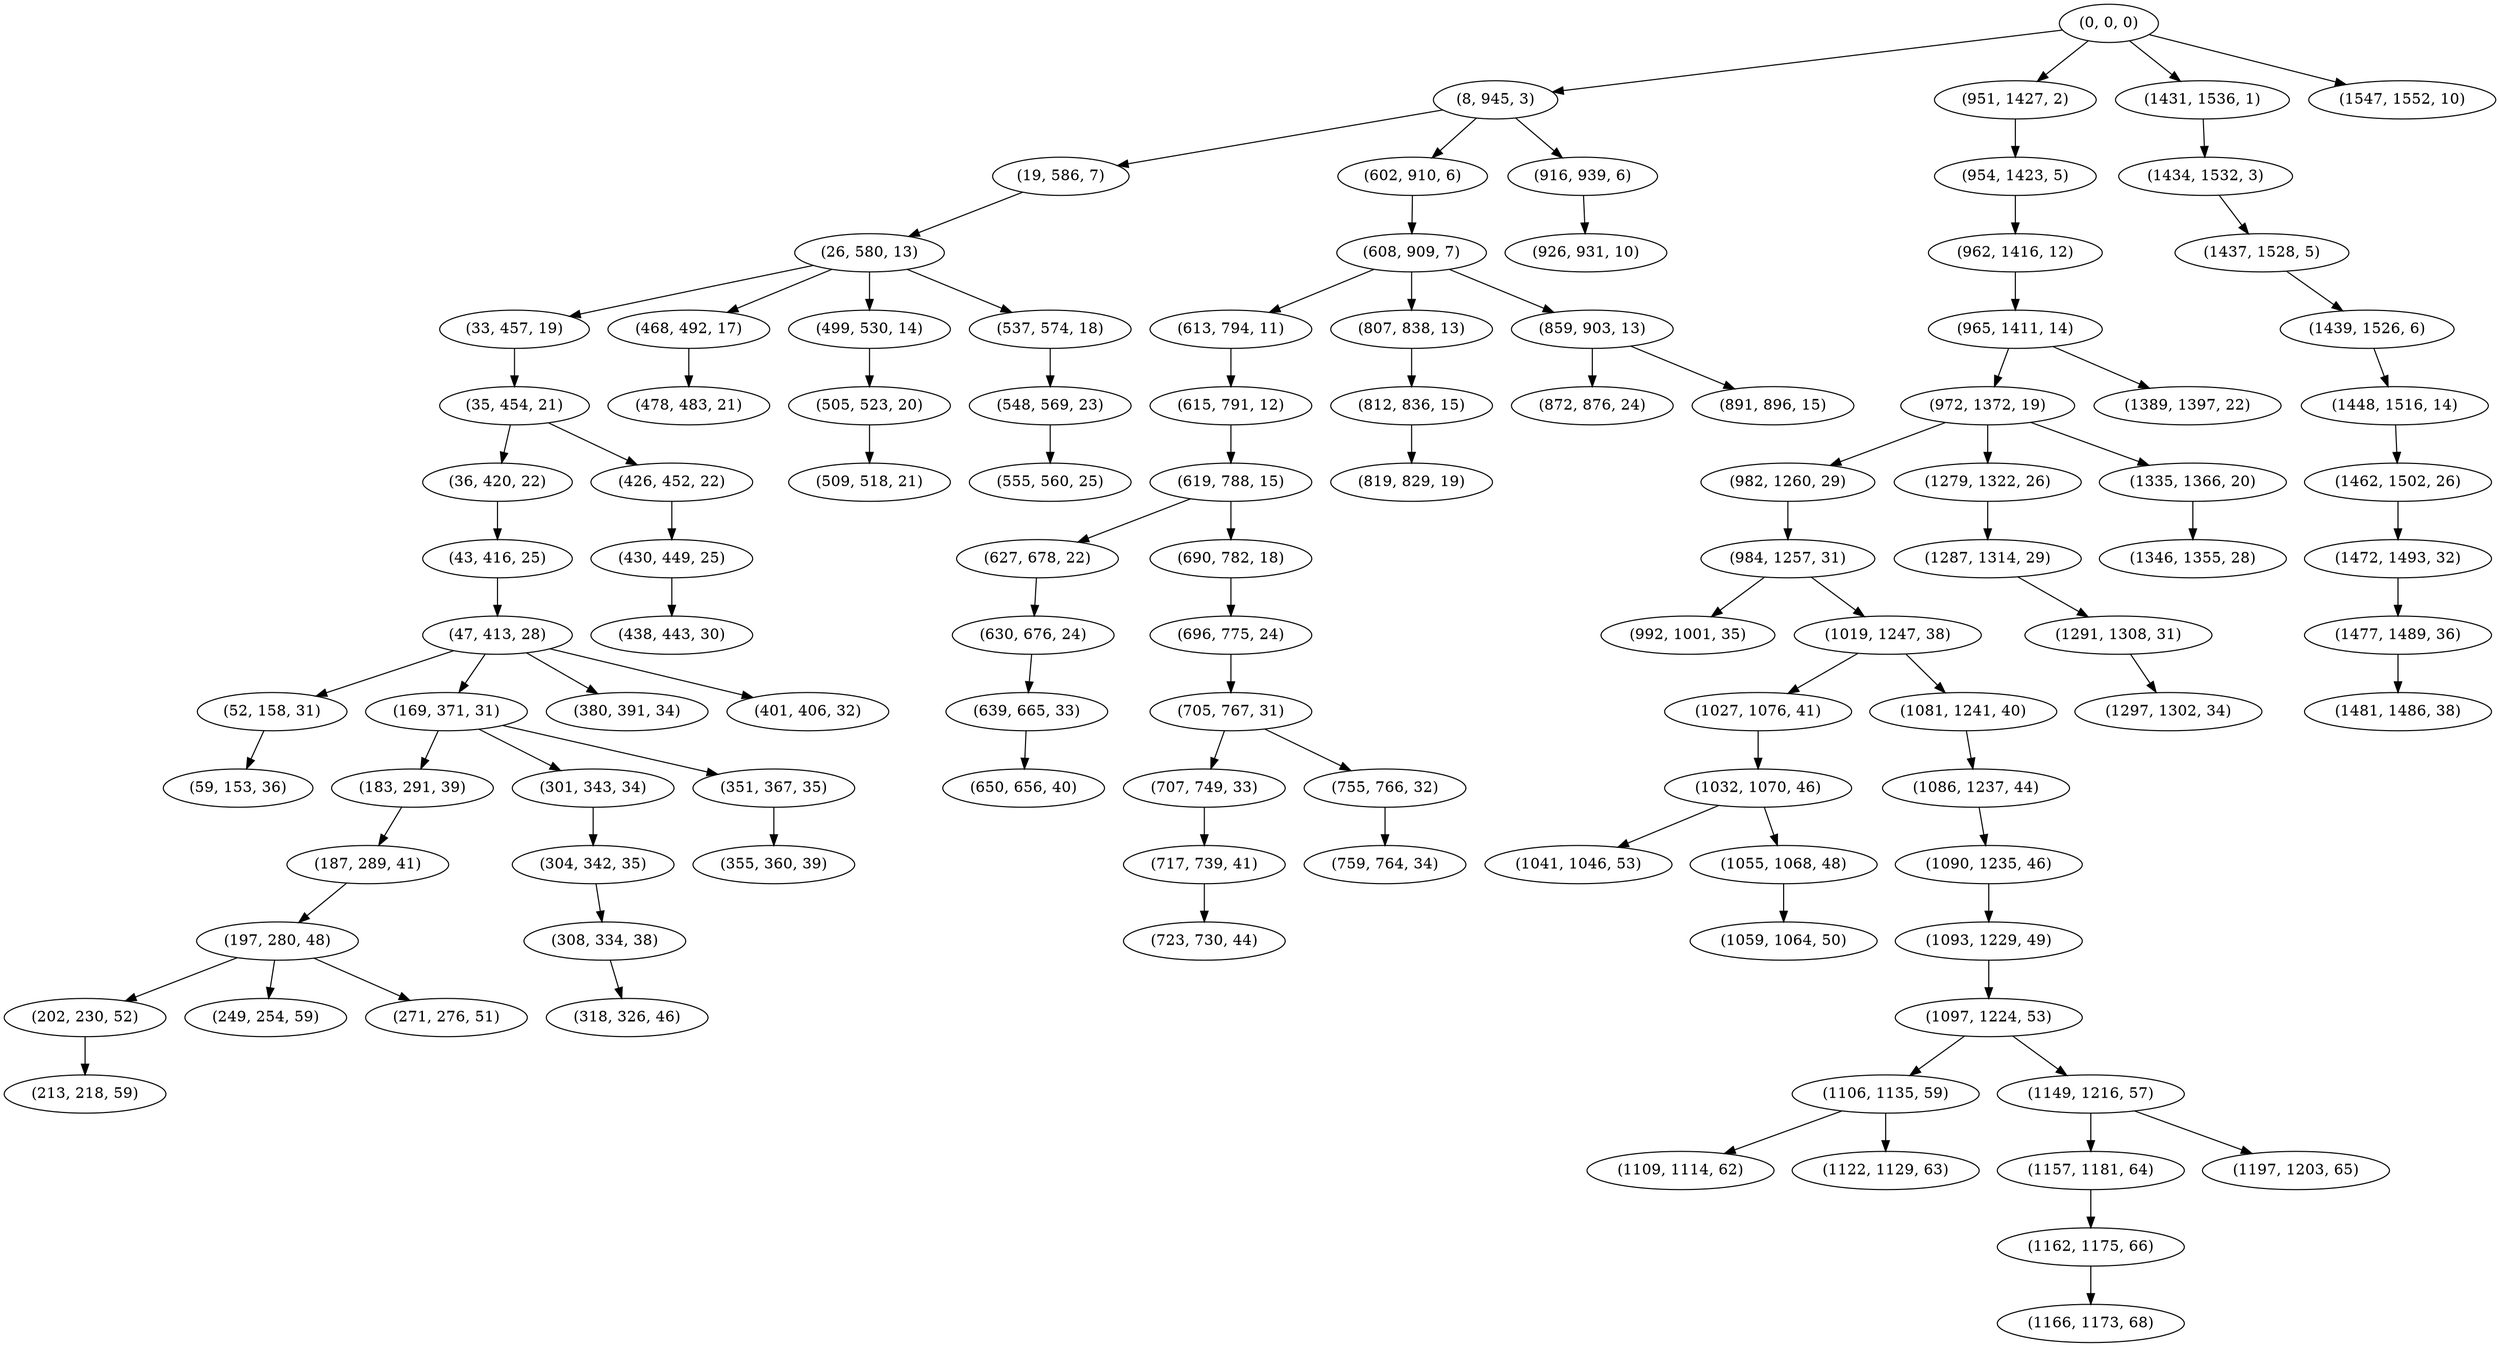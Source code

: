digraph tree {
    "(0, 0, 0)";
    "(8, 945, 3)";
    "(19, 586, 7)";
    "(26, 580, 13)";
    "(33, 457, 19)";
    "(35, 454, 21)";
    "(36, 420, 22)";
    "(43, 416, 25)";
    "(47, 413, 28)";
    "(52, 158, 31)";
    "(59, 153, 36)";
    "(169, 371, 31)";
    "(183, 291, 39)";
    "(187, 289, 41)";
    "(197, 280, 48)";
    "(202, 230, 52)";
    "(213, 218, 59)";
    "(249, 254, 59)";
    "(271, 276, 51)";
    "(301, 343, 34)";
    "(304, 342, 35)";
    "(308, 334, 38)";
    "(318, 326, 46)";
    "(351, 367, 35)";
    "(355, 360, 39)";
    "(380, 391, 34)";
    "(401, 406, 32)";
    "(426, 452, 22)";
    "(430, 449, 25)";
    "(438, 443, 30)";
    "(468, 492, 17)";
    "(478, 483, 21)";
    "(499, 530, 14)";
    "(505, 523, 20)";
    "(509, 518, 21)";
    "(537, 574, 18)";
    "(548, 569, 23)";
    "(555, 560, 25)";
    "(602, 910, 6)";
    "(608, 909, 7)";
    "(613, 794, 11)";
    "(615, 791, 12)";
    "(619, 788, 15)";
    "(627, 678, 22)";
    "(630, 676, 24)";
    "(639, 665, 33)";
    "(650, 656, 40)";
    "(690, 782, 18)";
    "(696, 775, 24)";
    "(705, 767, 31)";
    "(707, 749, 33)";
    "(717, 739, 41)";
    "(723, 730, 44)";
    "(755, 766, 32)";
    "(759, 764, 34)";
    "(807, 838, 13)";
    "(812, 836, 15)";
    "(819, 829, 19)";
    "(859, 903, 13)";
    "(872, 876, 24)";
    "(891, 896, 15)";
    "(916, 939, 6)";
    "(926, 931, 10)";
    "(951, 1427, 2)";
    "(954, 1423, 5)";
    "(962, 1416, 12)";
    "(965, 1411, 14)";
    "(972, 1372, 19)";
    "(982, 1260, 29)";
    "(984, 1257, 31)";
    "(992, 1001, 35)";
    "(1019, 1247, 38)";
    "(1027, 1076, 41)";
    "(1032, 1070, 46)";
    "(1041, 1046, 53)";
    "(1055, 1068, 48)";
    "(1059, 1064, 50)";
    "(1081, 1241, 40)";
    "(1086, 1237, 44)";
    "(1090, 1235, 46)";
    "(1093, 1229, 49)";
    "(1097, 1224, 53)";
    "(1106, 1135, 59)";
    "(1109, 1114, 62)";
    "(1122, 1129, 63)";
    "(1149, 1216, 57)";
    "(1157, 1181, 64)";
    "(1162, 1175, 66)";
    "(1166, 1173, 68)";
    "(1197, 1203, 65)";
    "(1279, 1322, 26)";
    "(1287, 1314, 29)";
    "(1291, 1308, 31)";
    "(1297, 1302, 34)";
    "(1335, 1366, 20)";
    "(1346, 1355, 28)";
    "(1389, 1397, 22)";
    "(1431, 1536, 1)";
    "(1434, 1532, 3)";
    "(1437, 1528, 5)";
    "(1439, 1526, 6)";
    "(1448, 1516, 14)";
    "(1462, 1502, 26)";
    "(1472, 1493, 32)";
    "(1477, 1489, 36)";
    "(1481, 1486, 38)";
    "(1547, 1552, 10)";
    "(0, 0, 0)" -> "(8, 945, 3)";
    "(0, 0, 0)" -> "(951, 1427, 2)";
    "(0, 0, 0)" -> "(1431, 1536, 1)";
    "(0, 0, 0)" -> "(1547, 1552, 10)";
    "(8, 945, 3)" -> "(19, 586, 7)";
    "(8, 945, 3)" -> "(602, 910, 6)";
    "(8, 945, 3)" -> "(916, 939, 6)";
    "(19, 586, 7)" -> "(26, 580, 13)";
    "(26, 580, 13)" -> "(33, 457, 19)";
    "(26, 580, 13)" -> "(468, 492, 17)";
    "(26, 580, 13)" -> "(499, 530, 14)";
    "(26, 580, 13)" -> "(537, 574, 18)";
    "(33, 457, 19)" -> "(35, 454, 21)";
    "(35, 454, 21)" -> "(36, 420, 22)";
    "(35, 454, 21)" -> "(426, 452, 22)";
    "(36, 420, 22)" -> "(43, 416, 25)";
    "(43, 416, 25)" -> "(47, 413, 28)";
    "(47, 413, 28)" -> "(52, 158, 31)";
    "(47, 413, 28)" -> "(169, 371, 31)";
    "(47, 413, 28)" -> "(380, 391, 34)";
    "(47, 413, 28)" -> "(401, 406, 32)";
    "(52, 158, 31)" -> "(59, 153, 36)";
    "(169, 371, 31)" -> "(183, 291, 39)";
    "(169, 371, 31)" -> "(301, 343, 34)";
    "(169, 371, 31)" -> "(351, 367, 35)";
    "(183, 291, 39)" -> "(187, 289, 41)";
    "(187, 289, 41)" -> "(197, 280, 48)";
    "(197, 280, 48)" -> "(202, 230, 52)";
    "(197, 280, 48)" -> "(249, 254, 59)";
    "(197, 280, 48)" -> "(271, 276, 51)";
    "(202, 230, 52)" -> "(213, 218, 59)";
    "(301, 343, 34)" -> "(304, 342, 35)";
    "(304, 342, 35)" -> "(308, 334, 38)";
    "(308, 334, 38)" -> "(318, 326, 46)";
    "(351, 367, 35)" -> "(355, 360, 39)";
    "(426, 452, 22)" -> "(430, 449, 25)";
    "(430, 449, 25)" -> "(438, 443, 30)";
    "(468, 492, 17)" -> "(478, 483, 21)";
    "(499, 530, 14)" -> "(505, 523, 20)";
    "(505, 523, 20)" -> "(509, 518, 21)";
    "(537, 574, 18)" -> "(548, 569, 23)";
    "(548, 569, 23)" -> "(555, 560, 25)";
    "(602, 910, 6)" -> "(608, 909, 7)";
    "(608, 909, 7)" -> "(613, 794, 11)";
    "(608, 909, 7)" -> "(807, 838, 13)";
    "(608, 909, 7)" -> "(859, 903, 13)";
    "(613, 794, 11)" -> "(615, 791, 12)";
    "(615, 791, 12)" -> "(619, 788, 15)";
    "(619, 788, 15)" -> "(627, 678, 22)";
    "(619, 788, 15)" -> "(690, 782, 18)";
    "(627, 678, 22)" -> "(630, 676, 24)";
    "(630, 676, 24)" -> "(639, 665, 33)";
    "(639, 665, 33)" -> "(650, 656, 40)";
    "(690, 782, 18)" -> "(696, 775, 24)";
    "(696, 775, 24)" -> "(705, 767, 31)";
    "(705, 767, 31)" -> "(707, 749, 33)";
    "(705, 767, 31)" -> "(755, 766, 32)";
    "(707, 749, 33)" -> "(717, 739, 41)";
    "(717, 739, 41)" -> "(723, 730, 44)";
    "(755, 766, 32)" -> "(759, 764, 34)";
    "(807, 838, 13)" -> "(812, 836, 15)";
    "(812, 836, 15)" -> "(819, 829, 19)";
    "(859, 903, 13)" -> "(872, 876, 24)";
    "(859, 903, 13)" -> "(891, 896, 15)";
    "(916, 939, 6)" -> "(926, 931, 10)";
    "(951, 1427, 2)" -> "(954, 1423, 5)";
    "(954, 1423, 5)" -> "(962, 1416, 12)";
    "(962, 1416, 12)" -> "(965, 1411, 14)";
    "(965, 1411, 14)" -> "(972, 1372, 19)";
    "(965, 1411, 14)" -> "(1389, 1397, 22)";
    "(972, 1372, 19)" -> "(982, 1260, 29)";
    "(972, 1372, 19)" -> "(1279, 1322, 26)";
    "(972, 1372, 19)" -> "(1335, 1366, 20)";
    "(982, 1260, 29)" -> "(984, 1257, 31)";
    "(984, 1257, 31)" -> "(992, 1001, 35)";
    "(984, 1257, 31)" -> "(1019, 1247, 38)";
    "(1019, 1247, 38)" -> "(1027, 1076, 41)";
    "(1019, 1247, 38)" -> "(1081, 1241, 40)";
    "(1027, 1076, 41)" -> "(1032, 1070, 46)";
    "(1032, 1070, 46)" -> "(1041, 1046, 53)";
    "(1032, 1070, 46)" -> "(1055, 1068, 48)";
    "(1055, 1068, 48)" -> "(1059, 1064, 50)";
    "(1081, 1241, 40)" -> "(1086, 1237, 44)";
    "(1086, 1237, 44)" -> "(1090, 1235, 46)";
    "(1090, 1235, 46)" -> "(1093, 1229, 49)";
    "(1093, 1229, 49)" -> "(1097, 1224, 53)";
    "(1097, 1224, 53)" -> "(1106, 1135, 59)";
    "(1097, 1224, 53)" -> "(1149, 1216, 57)";
    "(1106, 1135, 59)" -> "(1109, 1114, 62)";
    "(1106, 1135, 59)" -> "(1122, 1129, 63)";
    "(1149, 1216, 57)" -> "(1157, 1181, 64)";
    "(1149, 1216, 57)" -> "(1197, 1203, 65)";
    "(1157, 1181, 64)" -> "(1162, 1175, 66)";
    "(1162, 1175, 66)" -> "(1166, 1173, 68)";
    "(1279, 1322, 26)" -> "(1287, 1314, 29)";
    "(1287, 1314, 29)" -> "(1291, 1308, 31)";
    "(1291, 1308, 31)" -> "(1297, 1302, 34)";
    "(1335, 1366, 20)" -> "(1346, 1355, 28)";
    "(1431, 1536, 1)" -> "(1434, 1532, 3)";
    "(1434, 1532, 3)" -> "(1437, 1528, 5)";
    "(1437, 1528, 5)" -> "(1439, 1526, 6)";
    "(1439, 1526, 6)" -> "(1448, 1516, 14)";
    "(1448, 1516, 14)" -> "(1462, 1502, 26)";
    "(1462, 1502, 26)" -> "(1472, 1493, 32)";
    "(1472, 1493, 32)" -> "(1477, 1489, 36)";
    "(1477, 1489, 36)" -> "(1481, 1486, 38)";
}
